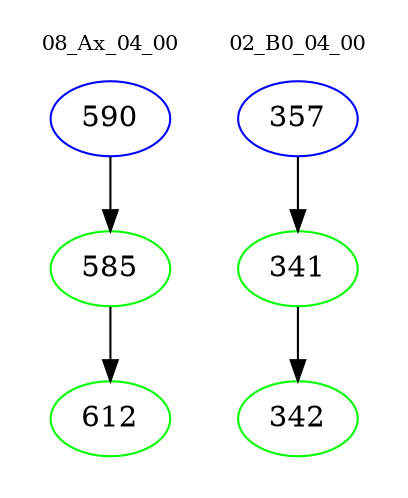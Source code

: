digraph{
subgraph cluster_0 {
color = white
label = "08_Ax_04_00";
fontsize=10;
T0_590 [label="590", color="blue"]
T0_590 -> T0_585 [color="black"]
T0_585 [label="585", color="green"]
T0_585 -> T0_612 [color="black"]
T0_612 [label="612", color="green"]
}
subgraph cluster_1 {
color = white
label = "02_B0_04_00";
fontsize=10;
T1_357 [label="357", color="blue"]
T1_357 -> T1_341 [color="black"]
T1_341 [label="341", color="green"]
T1_341 -> T1_342 [color="black"]
T1_342 [label="342", color="green"]
}
}
